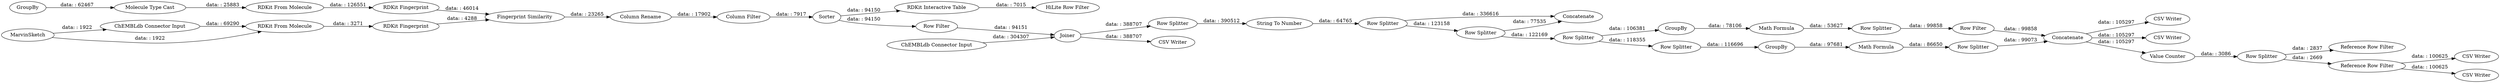 digraph {
	"8234352305992430782_65" [label="Row Splitter"]
	"2919837913783159036_89" [label="CSV Writer"]
	"8234352305992430782_87" [label="Row Filter"]
	"8234352305992430782_82" [label="Math Formula"]
	"4534283350271616477_8449" [label="RDKit From Molecule"]
	"2919837913783159036_15" [label=MarvinSketch]
	"2919837913783159036_97" [label="RDKit Interactive Table"]
	"2919837913783159036_8787" [label="Row Filter"]
	"2919837913783159036_92" [label="HiLite Row Filter"]
	"8234352305992430782_81" [label=GroupBy]
	"2919837913783159036_79" [label="CSV Writer"]
	"4534283350271616477_62" [label=GroupBy]
	"2919837913783159036_87" [label="CSV Writer"]
	"4534283350271616477_37" [label=Sorter]
	"8234352305992430782_71" [label=Concatenate]
	"4534283350271616477_8787" [label="Column Filter"]
	"8234352305992430782_69" [label="Row Splitter"]
	"8234352305992430782_84" [label="Row Splitter"]
	"2919837913783159036_8790" [label="CSV Writer"]
	"4534283350271616477_8786" [label="Column Rename"]
	"1262544899778429025_56" [label=Joiner]
	"2919837913783159036_90" [label="CSV Writer"]
	"-3210593698148694465_85" [label="Reference Row Filter"]
	"4534283350271616477_8781" [label="Fingerprint Similarity"]
	"8234352305992430782_68" [label="Row Splitter"]
	"8234352305992430782_66" [label="String To Number"]
	"4534283350271616477_8785" [label="RDKit Fingerprint"]
	"8234352305992430782_67" [label="Row Splitter"]
	"8234352305992430782_86" [label=Concatenate]
	"4534283350271616477_8782" [label="RDKit Fingerprint"]
	"1262544899778429025_77" [label="ChEMBLdb Connector Input"]
	"-3210593698148694465_81" [label="Value Counter"]
	"8234352305992430782_72" [label="Math Formula"]
	"8234352305992430782_85" [label="Row Splitter"]
	"4534283350271616477_14" [label="Molecule Type Cast"]
	"8234352305992430782_62" [label=GroupBy]
	"8234352305992430782_73" [label="Row Splitter"]
	"2919837913783159036_51" [label="ChEMBLdb Connector Input"]
	"-3210593698148694465_83" [label="Row Splitter"]
	"4534283350271616477_8448" [label="RDKit From Molecule"]
	"-3210593698148694465_86" [label="Reference Row Filter"]
	"8234352305992430782_81" -> "8234352305992430782_82" [label="data: : 97681"]
	"8234352305992430782_72" -> "8234352305992430782_84" [label="data: : 53627"]
	"4534283350271616477_62" -> "4534283350271616477_14" [label="data: : 62467"]
	"8234352305992430782_69" -> "8234352305992430782_73" [label="data: : 118355"]
	"-3210593698148694465_83" -> "-3210593698148694465_85" [label="data: : 2837"]
	"4534283350271616477_8449" -> "4534283350271616477_8785" [label="data: : 126551"]
	"8234352305992430782_66" -> "8234352305992430782_68" [label="data: : 64765"]
	"2919837913783159036_15" -> "4534283350271616477_8448" [label="data: : 1922"]
	"8234352305992430782_86" -> "-3210593698148694465_81" [label="data: : 105297"]
	"8234352305992430782_67" -> "8234352305992430782_69" [label="data: : 122169"]
	"4534283350271616477_8781" -> "4534283350271616477_8786" [label="data: : 23265"]
	"2919837913783159036_51" -> "4534283350271616477_8448" [label="data: : 69290"]
	"8234352305992430782_67" -> "8234352305992430782_71" [label="data: : 77535"]
	"4534283350271616477_37" -> "2919837913783159036_8787" [label="data: : 94150"]
	"8234352305992430782_86" -> "2919837913783159036_89" [label="data: : 105297"]
	"1262544899778429025_56" -> "8234352305992430782_65" [label="data: : 388707"]
	"4534283350271616477_8785" -> "4534283350271616477_8781" [label="data: : 46014"]
	"8234352305992430782_68" -> "8234352305992430782_67" [label="data: : 123158"]
	"4534283350271616477_8786" -> "4534283350271616477_8787" [label="data: : 17902"]
	"-3210593698148694465_86" -> "2919837913783159036_79" [label="data: : 100625"]
	"4534283350271616477_37" -> "2919837913783159036_97" [label="data: : 94150"]
	"8234352305992430782_65" -> "8234352305992430782_66" [label="data: : 390512"]
	"-3210593698148694465_81" -> "-3210593698148694465_83" [label="data: : 3086"]
	"8234352305992430782_84" -> "8234352305992430782_87" [label="data: : 99858"]
	"2919837913783159036_8787" -> "1262544899778429025_56" [label="data: : 94151"]
	"2919837913783159036_15" -> "2919837913783159036_51" [label="data: : 1922"]
	"8234352305992430782_69" -> "8234352305992430782_62" [label="data: : 106381"]
	"8234352305992430782_62" -> "8234352305992430782_72" [label="data: : 78106"]
	"8234352305992430782_68" -> "8234352305992430782_71" [label="data: : 336616"]
	"4534283350271616477_14" -> "4534283350271616477_8449" [label="data: : 25883"]
	"-3210593698148694465_83" -> "-3210593698148694465_86" [label="data: : 2669"]
	"8234352305992430782_85" -> "8234352305992430782_86" [label="data: : 99073"]
	"2919837913783159036_97" -> "2919837913783159036_92" [label="data: : 7015"]
	"8234352305992430782_73" -> "8234352305992430782_81" [label="data: : 116696"]
	"4534283350271616477_8782" -> "4534283350271616477_8781" [label="data: : 4288"]
	"1262544899778429025_77" -> "1262544899778429025_56" [label="data: : 304307"]
	"-3210593698148694465_86" -> "2919837913783159036_87" [label="data: : 100625"]
	"4534283350271616477_8787" -> "4534283350271616477_37" [label="data: : 7917"]
	"1262544899778429025_56" -> "2919837913783159036_8790" [label="data: : 388707"]
	"8234352305992430782_86" -> "2919837913783159036_90" [label="data: : 105297"]
	"8234352305992430782_82" -> "8234352305992430782_85" [label="data: : 86650"]
	"4534283350271616477_8448" -> "4534283350271616477_8782" [label="data: : 3271"]
	"8234352305992430782_87" -> "8234352305992430782_86" [label="data: : 99858"]
	rankdir=LR
}
